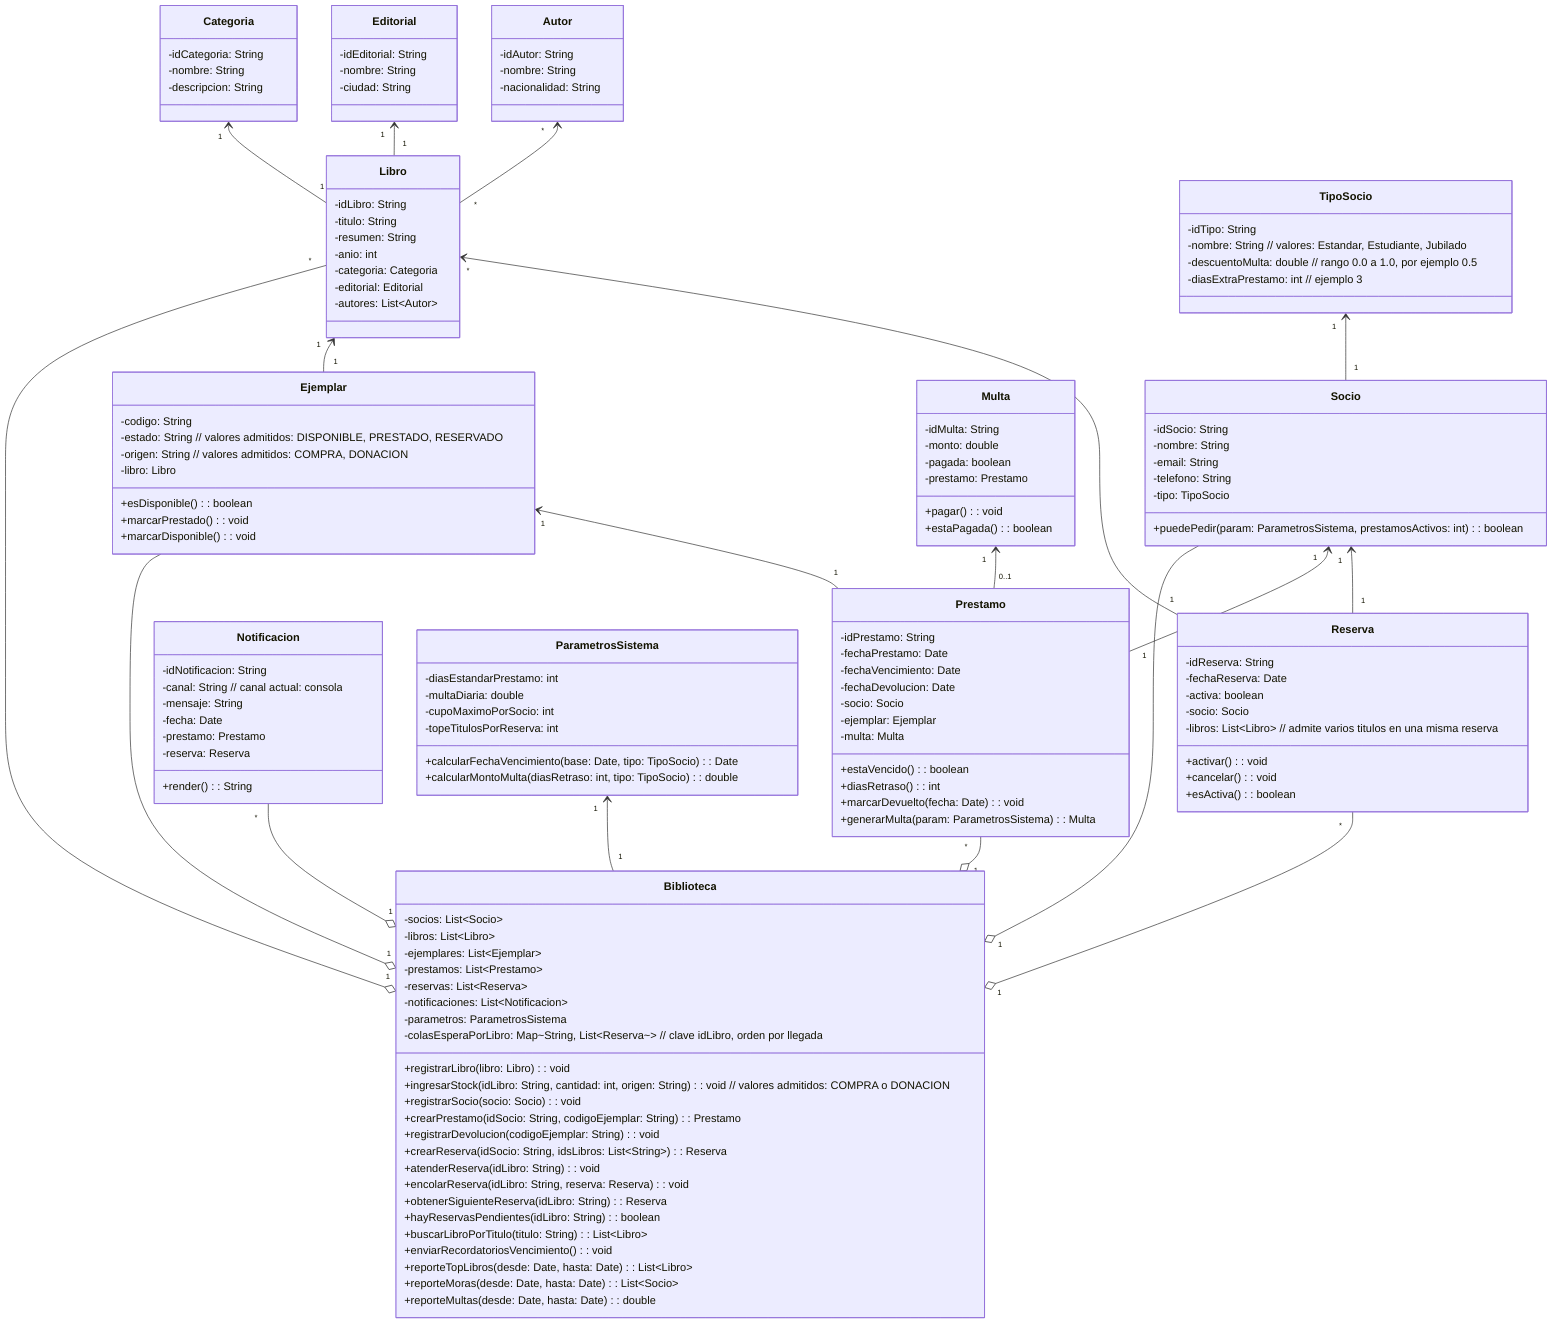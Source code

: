 classDiagram
  direction BT

  class Biblioteca {
    -socios: List~Socio~
    -libros: List~Libro~
    -ejemplares: List~Ejemplar~
    -prestamos: List~Prestamo~
    -reservas: List~Reserva~
    -notificaciones: List~Notificacion~
    -parametros: ParametrosSistema
    -colasEsperaPorLibro: Map~String, List~Reserva~~  // clave idLibro, orden por llegada
    +registrarLibro(libro: Libro): void
    +ingresarStock(idLibro: String, cantidad: int, origen: String): void  // valores admitidos: COMPRA o DONACION
    +registrarSocio(socio: Socio): void
    +crearPrestamo(idSocio: String, codigoEjemplar: String): Prestamo
    +registrarDevolucion(codigoEjemplar: String): void
    +crearReserva(idSocio: String, idsLibros: List~String~): Reserva
    +atenderReserva(idLibro: String): void
    +encolarReserva(idLibro: String, reserva: Reserva): void
    +obtenerSiguienteReserva(idLibro: String): Reserva
    +hayReservasPendientes(idLibro: String): boolean
    +buscarLibroPorTitulo(titulo: String): List~Libro~
    +enviarRecordatoriosVencimiento(): void
    +reporteTopLibros(desde: Date, hasta: Date): List~Libro~
    +reporteMoras(desde: Date, hasta: Date): List~Socio~
    +reporteMultas(desde: Date, hasta: Date): double
  }

  class Libro {
    -idLibro: String
    -titulo: String
    -resumen: String
    -anio: int
    -categoria: Categoria
    -editorial: Editorial
    -autores: List~Autor~
  }

  class Ejemplar {
    -codigo: String
    -estado: String    // valores admitidos: DISPONIBLE, PRESTADO, RESERVADO
    -origen: String    // valores admitidos: COMPRA, DONACION
    -libro: Libro
    +esDisponible(): boolean
    +marcarPrestado(): void
    +marcarDisponible(): void
  }

  class Autor {
    -idAutor: String
    -nombre: String
    -nacionalidad: String
  }

  class Categoria {
    -idCategoria: String
    -nombre: String
    -descripcion: String
  }

  class Editorial {
    -idEditorial: String
    -nombre: String
    -ciudad: String
  }

  class TipoSocio {
    -idTipo: String
    -nombre: String          // valores: Estandar, Estudiante, Jubilado
    -descuentoMulta: double  // rango 0.0 a 1.0, por ejemplo 0.5
    -diasExtraPrestamo: int  // ejemplo 3
  }

  class Socio {
    -idSocio: String
    -nombre: String
    -email: String
    -telefono: String
    -tipo: TipoSocio
    +puedePedir(param: ParametrosSistema, prestamosActivos: int): boolean
  }

  class Prestamo {
    -idPrestamo: String
    -fechaPrestamo: Date
    -fechaVencimiento: Date
    -fechaDevolucion: Date
    -socio: Socio
    -ejemplar: Ejemplar
    -multa: Multa
    +estaVencido(): boolean
    +diasRetraso(): int
    +marcarDevuelto(fecha: Date): void
    +generarMulta(param: ParametrosSistema): Multa
  }

  class Multa {
    -idMulta: String
    -monto: double
    -pagada: boolean
    -prestamo: Prestamo
    +pagar(): void
    +estaPagada(): boolean
  }

  class Reserva {
    -idReserva: String
    -fechaReserva: Date
    -activa: boolean
    -socio: Socio
    -libros: List~Libro~   // admite varios titulos en una misma reserva
    +activar(): void
    +cancelar(): void
    +esActiva(): boolean
  }

  class Notificacion {
    -idNotificacion: String
    -canal: String     // canal actual: consola
    -mensaje: String
    -fecha: Date
    -prestamo: Prestamo
    -reserva: Reserva
    +render(): String
  }

  class ParametrosSistema {
    -diasEstandarPrestamo: int
    -multaDiaria: double
    -cupoMaximoPorSocio: int
    -topeTitulosPorReserva: int
    +calcularFechaVencimiento(base: Date, tipo: TipoSocio): Date
    +calcularMontoMulta(diasRetraso: int, tipo: TipoSocio): double
  }

  %% Relaciones
  Biblioteca "1" o-- "*" Libro
  Biblioteca "1" o-- "*" Ejemplar
  Biblioteca "1" o-- "*" Socio
  Biblioteca "1" o-- "*" Prestamo
  Biblioteca "1" o-- "*" Reserva
  Biblioteca "1" o-- "*" Notificacion
  Biblioteca "1" --> "1" ParametrosSistema

  Libro "1" --> "1" Categoria
  Libro "1" --> "1" Editorial
  Libro "*" --> "*" Autor

  Socio "1" --> "1" TipoSocio
  Ejemplar "1" --> "1" Libro
  Prestamo "1" --> "1" Ejemplar
  Prestamo "1" --> "1" Socio
  Prestamo "0..1" --> "1" Multa
  Reserva "1" --> "1" Socio
  Reserva "1" --> "*" Libro